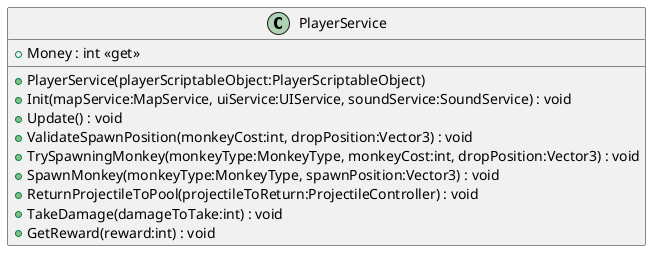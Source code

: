 @startuml
class PlayerService {
    + Money : int <<get>>
    + PlayerService(playerScriptableObject:PlayerScriptableObject)
    + Init(mapService:MapService, uiService:UIService, soundService:SoundService) : void
    + Update() : void
    + ValidateSpawnPosition(monkeyCost:int, dropPosition:Vector3) : void
    + TrySpawningMonkey(monkeyType:MonkeyType, monkeyCost:int, dropPosition:Vector3) : void
    + SpawnMonkey(monkeyType:MonkeyType, spawnPosition:Vector3) : void
    + ReturnProjectileToPool(projectileToReturn:ProjectileController) : void
    + TakeDamage(damageToTake:int) : void
    + GetReward(reward:int) : void
}
@enduml
